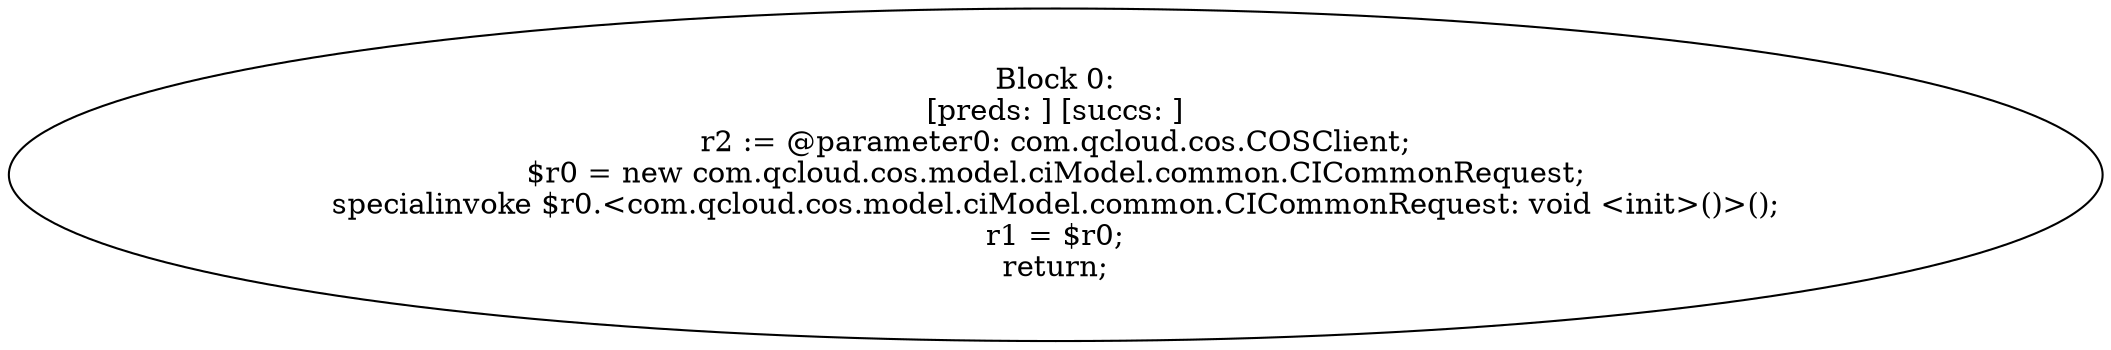 digraph "unitGraph" {
    "Block 0:
[preds: ] [succs: ]
r2 := @parameter0: com.qcloud.cos.COSClient;
$r0 = new com.qcloud.cos.model.ciModel.common.CICommonRequest;
specialinvoke $r0.<com.qcloud.cos.model.ciModel.common.CICommonRequest: void <init>()>();
r1 = $r0;
return;
"
}
